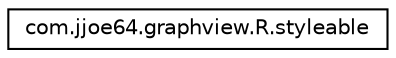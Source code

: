 digraph "Graphical Class Hierarchy"
{
 // INTERACTIVE_SVG=YES
 // LATEX_PDF_SIZE
  edge [fontname="Helvetica",fontsize="10",labelfontname="Helvetica",labelfontsize="10"];
  node [fontname="Helvetica",fontsize="10",shape=record];
  rankdir="LR";
  Node0 [label="com.jjoe64.graphview.R.styleable",height=0.2,width=0.4,color="black", fillcolor="white", style="filled",URL="$classcom_1_1jjoe64_1_1graphview_1_1_r_1_1styleable.html",tooltip=" "];
}
